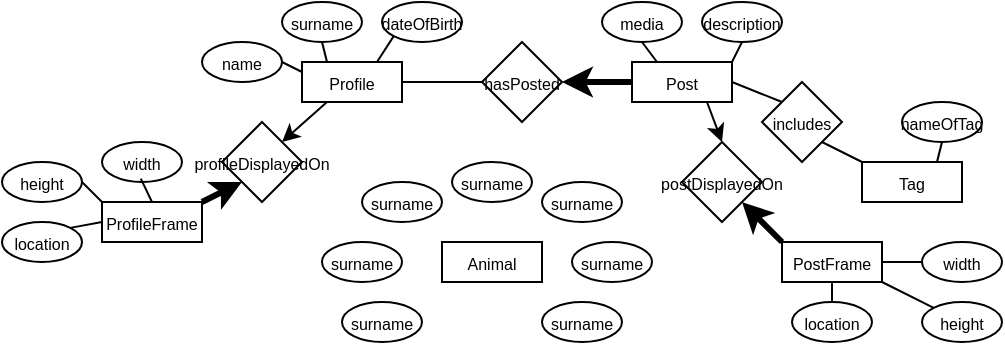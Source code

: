 <mxfile version="24.0.8" type="github">
  <diagram id="R2lEEEUBdFMjLlhIrx00" name="Page-1">
    <mxGraphModel dx="362" dy="194" grid="1" gridSize="10" guides="1" tooltips="1" connect="1" arrows="1" fold="1" page="1" pageScale="1" pageWidth="850" pageHeight="1100" math="0" shadow="0" extFonts="Permanent Marker^https://fonts.googleapis.com/css?family=Permanent+Marker">
      <root>
        <mxCell id="0" />
        <mxCell id="1" parent="0" />
        <mxCell id="8JxmKr_kiKocds3KToK2-6" style="rounded=0;orthogonalLoop=1;jettySize=auto;html=1;exitX=1;exitY=0.5;exitDx=0;exitDy=0;entryX=0;entryY=0.5;entryDx=0;entryDy=0;endArrow=none;endFill=0;" edge="1" parent="1" source="8JxmKr_kiKocds3KToK2-1" target="8JxmKr_kiKocds3KToK2-5">
          <mxGeometry relative="1" as="geometry" />
        </mxCell>
        <mxCell id="8JxmKr_kiKocds3KToK2-9" style="rounded=0;orthogonalLoop=1;jettySize=auto;html=1;exitX=0;exitY=0.25;exitDx=0;exitDy=0;entryX=1;entryY=0.5;entryDx=0;entryDy=0;endArrow=none;endFill=0;" edge="1" parent="1" source="8JxmKr_kiKocds3KToK2-1" target="8JxmKr_kiKocds3KToK2-2">
          <mxGeometry relative="1" as="geometry" />
        </mxCell>
        <mxCell id="8JxmKr_kiKocds3KToK2-10" style="rounded=0;orthogonalLoop=1;jettySize=auto;html=1;exitX=0.25;exitY=0;exitDx=0;exitDy=0;entryX=0.5;entryY=1;entryDx=0;entryDy=0;endArrow=none;endFill=0;" edge="1" parent="1" source="8JxmKr_kiKocds3KToK2-1" target="8JxmKr_kiKocds3KToK2-3">
          <mxGeometry relative="1" as="geometry" />
        </mxCell>
        <mxCell id="8JxmKr_kiKocds3KToK2-11" style="rounded=0;orthogonalLoop=1;jettySize=auto;html=1;exitX=0.75;exitY=0;exitDx=0;exitDy=0;entryX=0;entryY=1;entryDx=0;entryDy=0;endArrow=none;endFill=0;" edge="1" parent="1" source="8JxmKr_kiKocds3KToK2-1" target="8JxmKr_kiKocds3KToK2-4">
          <mxGeometry relative="1" as="geometry" />
        </mxCell>
        <mxCell id="8JxmKr_kiKocds3KToK2-13" style="rounded=0;orthogonalLoop=1;jettySize=auto;html=1;exitX=0.25;exitY=1;exitDx=0;exitDy=0;entryX=1;entryY=0;entryDx=0;entryDy=0;" edge="1" parent="1" source="8JxmKr_kiKocds3KToK2-1" target="8JxmKr_kiKocds3KToK2-12">
          <mxGeometry relative="1" as="geometry" />
        </mxCell>
        <mxCell id="8JxmKr_kiKocds3KToK2-1" value="&lt;font style=&quot;font-size: 8px;&quot;&gt;Profile&lt;/font&gt;" style="rounded=0;whiteSpace=wrap;html=1;" vertex="1" parent="1">
          <mxGeometry x="260" y="250" width="50" height="20" as="geometry" />
        </mxCell>
        <mxCell id="8JxmKr_kiKocds3KToK2-2" value="&lt;font style=&quot;font-size: 8px;&quot;&gt;name&lt;/font&gt;" style="ellipse;whiteSpace=wrap;html=1;" vertex="1" parent="1">
          <mxGeometry x="210" y="240" width="40" height="20" as="geometry" />
        </mxCell>
        <mxCell id="8JxmKr_kiKocds3KToK2-3" value="&lt;font style=&quot;font-size: 8px;&quot;&gt;surname&lt;/font&gt;" style="ellipse;whiteSpace=wrap;html=1;" vertex="1" parent="1">
          <mxGeometry x="250" y="220" width="40" height="20" as="geometry" />
        </mxCell>
        <mxCell id="8JxmKr_kiKocds3KToK2-4" value="&lt;font style=&quot;font-size: 8px;&quot;&gt;dateOfBirth&lt;/font&gt;" style="ellipse;whiteSpace=wrap;html=1;" vertex="1" parent="1">
          <mxGeometry x="300" y="220" width="40" height="20" as="geometry" />
        </mxCell>
        <mxCell id="8JxmKr_kiKocds3KToK2-5" value="&lt;font style=&quot;font-size: 8px;&quot;&gt;hasPosted&lt;/font&gt;" style="rhombus;whiteSpace=wrap;html=1;" vertex="1" parent="1">
          <mxGeometry x="350" y="240" width="40" height="40" as="geometry" />
        </mxCell>
        <mxCell id="8JxmKr_kiKocds3KToK2-8" style="rounded=0;orthogonalLoop=1;jettySize=auto;html=1;exitX=0;exitY=0.5;exitDx=0;exitDy=0;entryX=1;entryY=0.5;entryDx=0;entryDy=0;strokeWidth=3;" edge="1" parent="1" source="8JxmKr_kiKocds3KToK2-7" target="8JxmKr_kiKocds3KToK2-5">
          <mxGeometry relative="1" as="geometry" />
        </mxCell>
        <mxCell id="8JxmKr_kiKocds3KToK2-26" style="rounded=0;orthogonalLoop=1;jettySize=auto;html=1;exitX=1;exitY=0.5;exitDx=0;exitDy=0;entryX=0;entryY=0;entryDx=0;entryDy=0;endArrow=none;endFill=0;" edge="1" parent="1" source="8JxmKr_kiKocds3KToK2-7" target="8JxmKr_kiKocds3KToK2-24">
          <mxGeometry relative="1" as="geometry" />
        </mxCell>
        <mxCell id="8JxmKr_kiKocds3KToK2-28" style="rounded=0;orthogonalLoop=1;jettySize=auto;html=1;exitX=0.25;exitY=0;exitDx=0;exitDy=0;entryX=0.5;entryY=1;entryDx=0;entryDy=0;endArrow=none;endFill=0;" edge="1" parent="1" source="8JxmKr_kiKocds3KToK2-7" target="8JxmKr_kiKocds3KToK2-22">
          <mxGeometry relative="1" as="geometry" />
        </mxCell>
        <mxCell id="8JxmKr_kiKocds3KToK2-29" style="rounded=0;orthogonalLoop=1;jettySize=auto;html=1;exitX=1;exitY=0;exitDx=0;exitDy=0;entryX=0.5;entryY=1;entryDx=0;entryDy=0;endArrow=none;endFill=0;" edge="1" parent="1" source="8JxmKr_kiKocds3KToK2-7" target="8JxmKr_kiKocds3KToK2-23">
          <mxGeometry relative="1" as="geometry" />
        </mxCell>
        <mxCell id="8JxmKr_kiKocds3KToK2-33" style="rounded=0;orthogonalLoop=1;jettySize=auto;html=1;exitX=0.75;exitY=1;exitDx=0;exitDy=0;entryX=0.5;entryY=0;entryDx=0;entryDy=0;endArrow=classic;endFill=1;" edge="1" parent="1" source="8JxmKr_kiKocds3KToK2-7" target="8JxmKr_kiKocds3KToK2-32">
          <mxGeometry relative="1" as="geometry" />
        </mxCell>
        <mxCell id="8JxmKr_kiKocds3KToK2-7" value="&lt;font style=&quot;font-size: 8px;&quot;&gt;Post&lt;/font&gt;" style="rounded=0;whiteSpace=wrap;html=1;" vertex="1" parent="1">
          <mxGeometry x="425" y="250" width="50" height="20" as="geometry" />
        </mxCell>
        <mxCell id="8JxmKr_kiKocds3KToK2-12" value="&lt;font style=&quot;font-size: 8px;&quot;&gt;profileDisplayedOn&lt;/font&gt;" style="rhombus;whiteSpace=wrap;html=1;" vertex="1" parent="1">
          <mxGeometry x="220" y="280" width="40" height="40" as="geometry" />
        </mxCell>
        <mxCell id="8JxmKr_kiKocds3KToK2-15" style="rounded=0;orthogonalLoop=1;jettySize=auto;html=1;exitX=1;exitY=0;exitDx=0;exitDy=0;entryX=0;entryY=1;entryDx=0;entryDy=0;strokeWidth=3;" edge="1" parent="1" source="8JxmKr_kiKocds3KToK2-14" target="8JxmKr_kiKocds3KToK2-12">
          <mxGeometry relative="1" as="geometry" />
        </mxCell>
        <mxCell id="8JxmKr_kiKocds3KToK2-20" style="rounded=0;orthogonalLoop=1;jettySize=auto;html=1;exitX=0;exitY=0;exitDx=0;exitDy=0;entryX=1;entryY=0.5;entryDx=0;entryDy=0;endArrow=none;endFill=0;" edge="1" parent="1" source="8JxmKr_kiKocds3KToK2-14" target="8JxmKr_kiKocds3KToK2-17">
          <mxGeometry relative="1" as="geometry" />
        </mxCell>
        <mxCell id="8JxmKr_kiKocds3KToK2-21" style="rounded=0;orthogonalLoop=1;jettySize=auto;html=1;exitX=0;exitY=0.5;exitDx=0;exitDy=0;entryX=1;entryY=0;entryDx=0;entryDy=0;endArrow=none;endFill=0;" edge="1" parent="1" source="8JxmKr_kiKocds3KToK2-14" target="8JxmKr_kiKocds3KToK2-18">
          <mxGeometry relative="1" as="geometry" />
        </mxCell>
        <mxCell id="8JxmKr_kiKocds3KToK2-14" value="&lt;font style=&quot;font-size: 8px;&quot;&gt;ProfileFrame&lt;/font&gt;" style="rounded=0;whiteSpace=wrap;html=1;" vertex="1" parent="1">
          <mxGeometry x="160" y="320" width="50" height="20" as="geometry" />
        </mxCell>
        <mxCell id="8JxmKr_kiKocds3KToK2-16" value="&lt;font style=&quot;font-size: 8px;&quot;&gt;width&lt;/font&gt;" style="ellipse;whiteSpace=wrap;html=1;" vertex="1" parent="1">
          <mxGeometry x="160" y="290" width="40" height="20" as="geometry" />
        </mxCell>
        <mxCell id="8JxmKr_kiKocds3KToK2-17" value="&lt;span style=&quot;font-size: 8px;&quot;&gt;height&lt;/span&gt;" style="ellipse;whiteSpace=wrap;html=1;" vertex="1" parent="1">
          <mxGeometry x="110" y="300" width="40" height="20" as="geometry" />
        </mxCell>
        <mxCell id="8JxmKr_kiKocds3KToK2-18" value="&lt;font style=&quot;font-size: 8px;&quot;&gt;location&lt;/font&gt;" style="ellipse;whiteSpace=wrap;html=1;" vertex="1" parent="1">
          <mxGeometry x="110" y="330" width="40" height="20" as="geometry" />
        </mxCell>
        <mxCell id="8JxmKr_kiKocds3KToK2-19" style="rounded=0;orthogonalLoop=1;jettySize=auto;html=1;exitX=0.5;exitY=0;exitDx=0;exitDy=0;entryX=0.485;entryY=0.917;entryDx=0;entryDy=0;entryPerimeter=0;endArrow=none;endFill=0;" edge="1" parent="1" source="8JxmKr_kiKocds3KToK2-14" target="8JxmKr_kiKocds3KToK2-16">
          <mxGeometry relative="1" as="geometry" />
        </mxCell>
        <mxCell id="8JxmKr_kiKocds3KToK2-22" value="&lt;font style=&quot;font-size: 8px;&quot;&gt;media&lt;/font&gt;" style="ellipse;whiteSpace=wrap;html=1;" vertex="1" parent="1">
          <mxGeometry x="410" y="220" width="40" height="20" as="geometry" />
        </mxCell>
        <mxCell id="8JxmKr_kiKocds3KToK2-23" value="&lt;font style=&quot;font-size: 8px;&quot;&gt;description&lt;/font&gt;" style="ellipse;whiteSpace=wrap;html=1;" vertex="1" parent="1">
          <mxGeometry x="460" y="220" width="40" height="20" as="geometry" />
        </mxCell>
        <mxCell id="8JxmKr_kiKocds3KToK2-24" value="&lt;span style=&quot;font-size: 8px;&quot;&gt;includes&lt;/span&gt;" style="rhombus;whiteSpace=wrap;html=1;" vertex="1" parent="1">
          <mxGeometry x="490" y="260" width="40" height="40" as="geometry" />
        </mxCell>
        <mxCell id="8JxmKr_kiKocds3KToK2-27" style="rounded=0;orthogonalLoop=1;jettySize=auto;html=1;exitX=0;exitY=0;exitDx=0;exitDy=0;entryX=1;entryY=1;entryDx=0;entryDy=0;endArrow=none;endFill=0;" edge="1" parent="1" source="8JxmKr_kiKocds3KToK2-25" target="8JxmKr_kiKocds3KToK2-24">
          <mxGeometry relative="1" as="geometry" />
        </mxCell>
        <mxCell id="8JxmKr_kiKocds3KToK2-31" style="rounded=0;orthogonalLoop=1;jettySize=auto;html=1;exitX=0.75;exitY=0;exitDx=0;exitDy=0;entryX=0.5;entryY=1;entryDx=0;entryDy=0;endArrow=none;endFill=0;" edge="1" parent="1" source="8JxmKr_kiKocds3KToK2-25" target="8JxmKr_kiKocds3KToK2-30">
          <mxGeometry relative="1" as="geometry" />
        </mxCell>
        <mxCell id="8JxmKr_kiKocds3KToK2-25" value="&lt;font style=&quot;font-size: 8px;&quot;&gt;Tag&lt;/font&gt;" style="rounded=0;whiteSpace=wrap;html=1;" vertex="1" parent="1">
          <mxGeometry x="540" y="300" width="50" height="20" as="geometry" />
        </mxCell>
        <mxCell id="8JxmKr_kiKocds3KToK2-30" value="&lt;font style=&quot;font-size: 8px;&quot;&gt;nameOfTag&lt;/font&gt;" style="ellipse;whiteSpace=wrap;html=1;" vertex="1" parent="1">
          <mxGeometry x="560" y="270" width="40" height="20" as="geometry" />
        </mxCell>
        <mxCell id="8JxmKr_kiKocds3KToK2-32" value="&lt;span style=&quot;font-size: 8px;&quot;&gt;postDisplayedOn&lt;/span&gt;" style="rhombus;whiteSpace=wrap;html=1;" vertex="1" parent="1">
          <mxGeometry x="450" y="290" width="40" height="40" as="geometry" />
        </mxCell>
        <mxCell id="8JxmKr_kiKocds3KToK2-35" style="rounded=0;orthogonalLoop=1;jettySize=auto;html=1;exitX=0;exitY=0;exitDx=0;exitDy=0;entryX=1;entryY=1;entryDx=0;entryDy=0;endArrow=classic;endFill=1;strokeWidth=3;" edge="1" parent="1" source="8JxmKr_kiKocds3KToK2-34" target="8JxmKr_kiKocds3KToK2-32">
          <mxGeometry relative="1" as="geometry" />
        </mxCell>
        <mxCell id="8JxmKr_kiKocds3KToK2-34" value="&lt;font style=&quot;font-size: 8px;&quot;&gt;PostFrame&lt;/font&gt;" style="rounded=0;whiteSpace=wrap;html=1;" vertex="1" parent="1">
          <mxGeometry x="500" y="340" width="50" height="20" as="geometry" />
        </mxCell>
        <mxCell id="8JxmKr_kiKocds3KToK2-36" style="rounded=0;orthogonalLoop=1;jettySize=auto;html=1;exitX=1;exitY=1;exitDx=0;exitDy=0;entryX=0;entryY=0;entryDx=0;entryDy=0;endArrow=none;endFill=0;" edge="1" parent="1" target="8JxmKr_kiKocds3KToK2-39" source="8JxmKr_kiKocds3KToK2-34">
          <mxGeometry relative="1" as="geometry">
            <mxPoint x="570" y="370" as="sourcePoint" />
          </mxGeometry>
        </mxCell>
        <mxCell id="8JxmKr_kiKocds3KToK2-37" style="rounded=0;orthogonalLoop=1;jettySize=auto;html=1;exitX=0.5;exitY=1;exitDx=0;exitDy=0;entryX=0.5;entryY=0;entryDx=0;entryDy=0;endArrow=none;endFill=0;" edge="1" parent="1" target="8JxmKr_kiKocds3KToK2-40" source="8JxmKr_kiKocds3KToK2-34">
          <mxGeometry relative="1" as="geometry">
            <mxPoint x="570" y="380" as="sourcePoint" />
          </mxGeometry>
        </mxCell>
        <mxCell id="8JxmKr_kiKocds3KToK2-38" value="&lt;font style=&quot;font-size: 8px;&quot;&gt;width&lt;/font&gt;" style="ellipse;whiteSpace=wrap;html=1;" vertex="1" parent="1">
          <mxGeometry x="570" y="340" width="40" height="20" as="geometry" />
        </mxCell>
        <mxCell id="8JxmKr_kiKocds3KToK2-39" value="&lt;span style=&quot;font-size: 8px;&quot;&gt;height&lt;/span&gt;" style="ellipse;whiteSpace=wrap;html=1;" vertex="1" parent="1">
          <mxGeometry x="570" y="370" width="40" height="20" as="geometry" />
        </mxCell>
        <mxCell id="8JxmKr_kiKocds3KToK2-40" value="&lt;font style=&quot;font-size: 8px;&quot;&gt;location&lt;/font&gt;" style="ellipse;whiteSpace=wrap;html=1;" vertex="1" parent="1">
          <mxGeometry x="505" y="370" width="40" height="20" as="geometry" />
        </mxCell>
        <mxCell id="8JxmKr_kiKocds3KToK2-41" style="rounded=0;orthogonalLoop=1;jettySize=auto;html=1;exitX=1;exitY=0.5;exitDx=0;exitDy=0;entryX=0;entryY=0.5;entryDx=0;entryDy=0;endArrow=none;endFill=0;" edge="1" parent="1" target="8JxmKr_kiKocds3KToK2-38" source="8JxmKr_kiKocds3KToK2-34">
          <mxGeometry relative="1" as="geometry">
            <mxPoint x="595" y="370" as="sourcePoint" />
          </mxGeometry>
        </mxCell>
        <mxCell id="8JxmKr_kiKocds3KToK2-42" value="&lt;font style=&quot;font-size: 8px;&quot;&gt;Animal&lt;/font&gt;" style="rounded=0;whiteSpace=wrap;html=1;" vertex="1" parent="1">
          <mxGeometry x="330" y="340" width="50" height="20" as="geometry" />
        </mxCell>
        <mxCell id="8JxmKr_kiKocds3KToK2-43" value="&lt;font style=&quot;font-size: 8px;&quot;&gt;surname&lt;/font&gt;" style="ellipse;whiteSpace=wrap;html=1;" vertex="1" parent="1">
          <mxGeometry x="380" y="310" width="40" height="20" as="geometry" />
        </mxCell>
        <mxCell id="8JxmKr_kiKocds3KToK2-44" value="&lt;font style=&quot;font-size: 8px;&quot;&gt;surname&lt;/font&gt;" style="ellipse;whiteSpace=wrap;html=1;" vertex="1" parent="1">
          <mxGeometry x="335" y="300" width="40" height="20" as="geometry" />
        </mxCell>
        <mxCell id="8JxmKr_kiKocds3KToK2-45" value="&lt;font style=&quot;font-size: 8px;&quot;&gt;surname&lt;/font&gt;" style="ellipse;whiteSpace=wrap;html=1;" vertex="1" parent="1">
          <mxGeometry x="270" y="340" width="40" height="20" as="geometry" />
        </mxCell>
        <mxCell id="8JxmKr_kiKocds3KToK2-46" value="&lt;font style=&quot;font-size: 8px;&quot;&gt;surname&lt;/font&gt;" style="ellipse;whiteSpace=wrap;html=1;" vertex="1" parent="1">
          <mxGeometry x="395" y="340" width="40" height="20" as="geometry" />
        </mxCell>
        <mxCell id="8JxmKr_kiKocds3KToK2-47" value="&lt;font style=&quot;font-size: 8px;&quot;&gt;surname&lt;/font&gt;" style="ellipse;whiteSpace=wrap;html=1;" vertex="1" parent="1">
          <mxGeometry x="380" y="370" width="40" height="20" as="geometry" />
        </mxCell>
        <mxCell id="8JxmKr_kiKocds3KToK2-48" value="&lt;font style=&quot;font-size: 8px;&quot;&gt;surname&lt;/font&gt;" style="ellipse;whiteSpace=wrap;html=1;" vertex="1" parent="1">
          <mxGeometry x="280" y="370" width="40" height="20" as="geometry" />
        </mxCell>
        <mxCell id="8JxmKr_kiKocds3KToK2-49" value="&lt;font style=&quot;font-size: 8px;&quot;&gt;surname&lt;/font&gt;" style="ellipse;whiteSpace=wrap;html=1;" vertex="1" parent="1">
          <mxGeometry x="290" y="310" width="40" height="20" as="geometry" />
        </mxCell>
      </root>
    </mxGraphModel>
  </diagram>
</mxfile>

